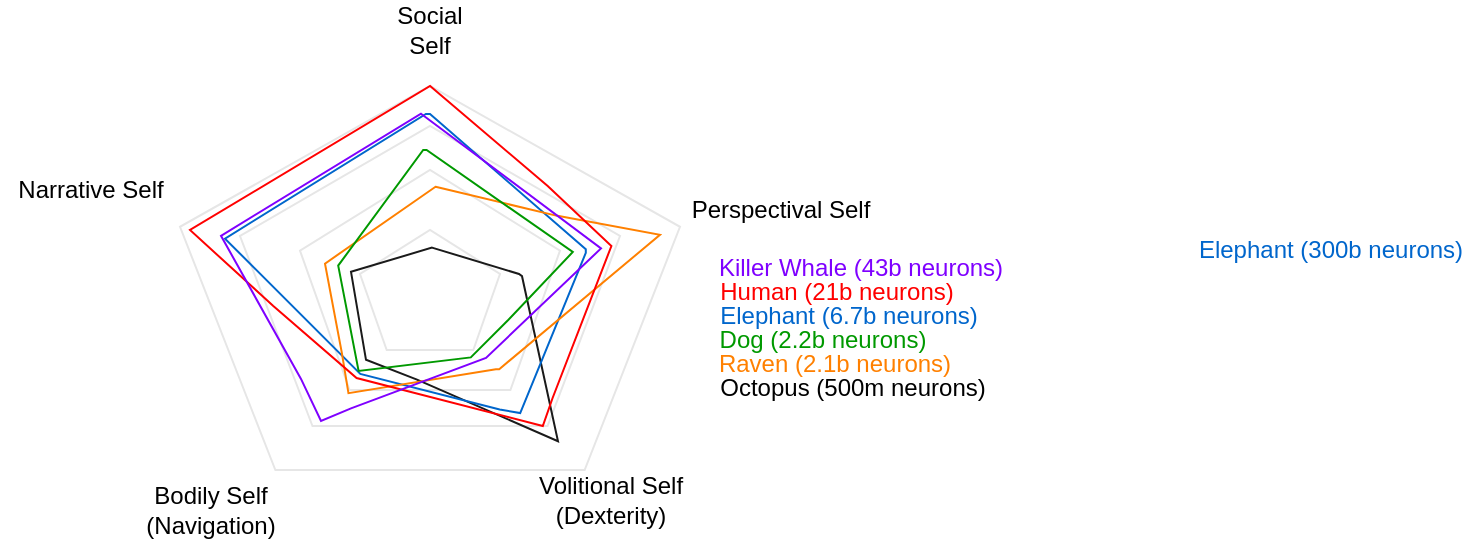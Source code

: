 <mxfile version="13.4.3" type="github">
  <diagram id="m00LCVsBQZGCc9_Un1Sd" name="Page-1">
    <mxGraphModel dx="344" dy="271" grid="1" gridSize="10" guides="1" tooltips="1" connect="1" arrows="1" fold="1" page="1" pageScale="1" pageWidth="850" pageHeight="1100" math="0" shadow="0">
      <root>
        <mxCell id="0" />
        <mxCell id="1" parent="0" />
        <mxCell id="XwFaH7wIQAs6k7ju9lew-6" value="" style="whiteSpace=wrap;html=1;shape=mxgraph.basic.pentagon;strokeColor=#E6E6E6;" vertex="1" parent="1">
          <mxGeometry x="260" y="108" width="250" height="192" as="geometry" />
        </mxCell>
        <mxCell id="XwFaH7wIQAs6k7ju9lew-4" value="" style="whiteSpace=wrap;html=1;shape=mxgraph.basic.pentagon;strokeColor=#E6E6E6;" vertex="1" parent="1">
          <mxGeometry x="290" y="128" width="190" height="150" as="geometry" />
        </mxCell>
        <mxCell id="XwFaH7wIQAs6k7ju9lew-7" value="" style="whiteSpace=wrap;html=1;shape=mxgraph.basic.pentagon;strokeColor=#E6E6E6;" vertex="1" parent="1">
          <mxGeometry x="320" y="150" width="130" height="110" as="geometry" />
        </mxCell>
        <mxCell id="XwFaH7wIQAs6k7ju9lew-3" value="" style="whiteSpace=wrap;html=1;shape=mxgraph.basic.pentagon;fillColor=#FFFFFF;strokeColor=#E6E6E6;" vertex="1" parent="1">
          <mxGeometry x="350" y="180" width="70" height="60" as="geometry" />
        </mxCell>
        <mxCell id="XwFaH7wIQAs6k7ju9lew-8" value="Social Self" style="text;html=1;strokeColor=none;fillColor=none;align=center;verticalAlign=middle;whiteSpace=wrap;rounded=0;" vertex="1" parent="1">
          <mxGeometry x="365" y="70" width="40" height="20" as="geometry" />
        </mxCell>
        <mxCell id="2" value="Bodily Self&lt;br&gt;(Navigation)" style="text;html=1;align=center;verticalAlign=middle;resizable=0;points=[];autosize=1;" vertex="1" parent="1">
          <mxGeometry x="235" y="305" width="80" height="30" as="geometry" />
        </mxCell>
        <mxCell id="XwFaH7wIQAs6k7ju9lew-9" value="Narrative Self" style="text;html=1;align=center;verticalAlign=middle;resizable=0;points=[];autosize=1;" vertex="1" parent="1">
          <mxGeometry x="170" y="150" width="90" height="20" as="geometry" />
        </mxCell>
        <mxCell id="XwFaH7wIQAs6k7ju9lew-10" value="Volitional Self&lt;br&gt;(Dexterity)" style="text;html=1;align=center;verticalAlign=middle;resizable=0;points=[];autosize=1;" vertex="1" parent="1">
          <mxGeometry x="430" y="300.25" width="90" height="30" as="geometry" />
        </mxCell>
        <mxCell id="XwFaH7wIQAs6k7ju9lew-11" value="Perspectival Self" style="text;html=1;align=center;verticalAlign=middle;resizable=0;points=[];autosize=1;" vertex="1" parent="1">
          <mxGeometry x="510" y="160" width="100" height="20" as="geometry" />
        </mxCell>
        <mxCell id="XwFaH7wIQAs6k7ju9lew-19" value="&lt;font color=&quot;#0066cc&quot;&gt;Elephant (6.7b neurons)&lt;/font&gt;" style="text;html=1;align=center;verticalAlign=middle;resizable=0;points=[];autosize=1;" vertex="1" parent="1">
          <mxGeometry x="524" y="213" width="140" height="20" as="geometry" />
        </mxCell>
        <mxCell id="XwFaH7wIQAs6k7ju9lew-20" value="&lt;font color=&quot;#ff8000&quot;&gt;Raven (2.1b neurons)&lt;/font&gt;" style="text;html=1;align=center;verticalAlign=middle;resizable=0;points=[];autosize=1;" vertex="1" parent="1">
          <mxGeometry x="522" y="237" width="130" height="20" as="geometry" />
        </mxCell>
        <mxCell id="XwFaH7wIQAs6k7ju9lew-21" value="Octopus (500m neurons)" style="text;html=1;align=center;verticalAlign=middle;resizable=0;points=[];autosize=1;" vertex="1" parent="1">
          <mxGeometry x="521" y="249" width="150" height="20" as="geometry" />
        </mxCell>
        <mxCell id="XwFaH7wIQAs6k7ju9lew-23" value="" style="verticalLabelPosition=bottom;verticalAlign=top;html=1;shape=mxgraph.basic.polygon;polyCoords=[[0.44,0.08],[0.73,0.2],[0.74,0.21],[0.82,0.71],[0.86,0.96],[0.39,0.68],[0.22,0.59],[0.17,0.19]];polyline=0;strokeColor=#1A1A1A;fillColor=none;" vertex="1" parent="1">
          <mxGeometry x="320" y="180" width="150" height="110" as="geometry" />
        </mxCell>
        <mxCell id="XwFaH7wIQAs6k7ju9lew-24" value="" style="verticalLabelPosition=bottom;verticalAlign=top;html=1;shape=mxgraph.basic.polygon;polyCoords=[[0.49,0],[0.5,0],[0.88,0.38],[0.88,0.39],[0.72,0.84],[0.67,0.83],[0.33,0.73],[0,0.35]];polyline=0;fillColor=none;strokeColor=#0066CC;" vertex="1" parent="1">
          <mxGeometry x="282.5" y="122" width="205" height="178" as="geometry" />
        </mxCell>
        <mxCell id="XwFaH7wIQAs6k7ju9lew-25" value="" style="verticalLabelPosition=bottom;verticalAlign=top;html=1;shape=mxgraph.basic.polygon;polyCoords=[[0.33,0.07],[0.69,0.19],[1,0.27],[0.52,0.83],[0.51,0.83],[0.07,0.93],[0.05,0.76],[0,0.39]];polyline=0;fillColor=none;strokeColor=#FF8000;" vertex="1" parent="1">
          <mxGeometry x="332.5" y="150" width="167.5" height="120" as="geometry" />
        </mxCell>
        <mxCell id="XwFaH7wIQAs6k7ju9lew-26" value="" style="verticalLabelPosition=bottom;verticalAlign=top;html=1;shape=mxgraph.basic.polygon;polyCoords=[[0.48,0],[0.49,0],[0.92,0.3],[0.73,0.5],[0.62,0.61],[0.62,0.61],[0.29,0.65],[0.23,0.34]];polyline=0;fillColor=none;strokeColor=#009900;" vertex="1" parent="1">
          <mxGeometry x="300" y="140" width="170" height="170" as="geometry" />
        </mxCell>
        <mxCell id="XwFaH7wIQAs6k7ju9lew-27" value="&lt;font color=&quot;#009900&quot;&gt;Dog (2.2b neurons)&lt;/font&gt;" style="text;html=1;align=center;verticalAlign=middle;resizable=0;points=[];autosize=1;" vertex="1" parent="1">
          <mxGeometry x="521" y="225" width="120" height="20" as="geometry" />
        </mxCell>
        <mxCell id="XwFaH7wIQAs6k7ju9lew-28" value="&lt;font color=&quot;#ff0000&quot;&gt;Human (21b neurons)&lt;/font&gt;" style="text;html=1;align=center;verticalAlign=middle;resizable=0;points=[];autosize=1;" vertex="1" parent="1">
          <mxGeometry x="523" y="201" width="130" height="20" as="geometry" />
        </mxCell>
        <mxCell id="XwFaH7wIQAs6k7ju9lew-29" value="" style="verticalLabelPosition=bottom;verticalAlign=top;html=1;shape=mxgraph.basic.polygon;polyCoords=[[0.49,0.04],[0.73,0.29],[0.86,0.44],[0.74,0.82],[0.72,0.89],[0.34,0.77],[0.17,0.59],[0,0.4]];polyline=0;fillColor=none;strokeColor=#FF0000;" vertex="1" parent="1">
          <mxGeometry x="265" y="100" width="245" height="200" as="geometry" />
        </mxCell>
        <mxCell id="XwFaH7wIQAs6k7ju9lew-30" value="&lt;font color=&quot;#0066cc&quot;&gt;Elephant (300b neurons)&lt;/font&gt;" style="text;html=1;align=center;verticalAlign=middle;resizable=0;points=[];autosize=1;" vertex="1" parent="1">
          <mxGeometry x="760" y="180" width="150" height="20" as="geometry" />
        </mxCell>
        <mxCell id="XwFaH7wIQAs6k7ju9lew-32" value="&lt;font color=&quot;#7f00ff&quot;&gt;Killer Whale (43b neurons)&lt;/font&gt;" style="text;html=1;align=center;verticalAlign=middle;resizable=0;points=[];autosize=1;" vertex="1" parent="1">
          <mxGeometry x="520" y="189" width="160" height="20" as="geometry" />
        </mxCell>
        <mxCell id="XwFaH7wIQAs6k7ju9lew-33" value="" style="verticalLabelPosition=bottom;verticalAlign=top;html=1;shape=mxgraph.basic.polygon;polyCoords=[[0.43,0.01],[0.79,0.33],[0.56,0.59],[0.29,0.71],[0.29,0.71],[0.23,0.74],[0.19,0.64],[0.03,0.3]];polyline=0;fillColor=none;strokeColor=#7F00FF;" vertex="1" parent="1">
          <mxGeometry x="273" y="119.75" width="250" height="210.5" as="geometry" />
        </mxCell>
      </root>
    </mxGraphModel>
  </diagram>
</mxfile>
